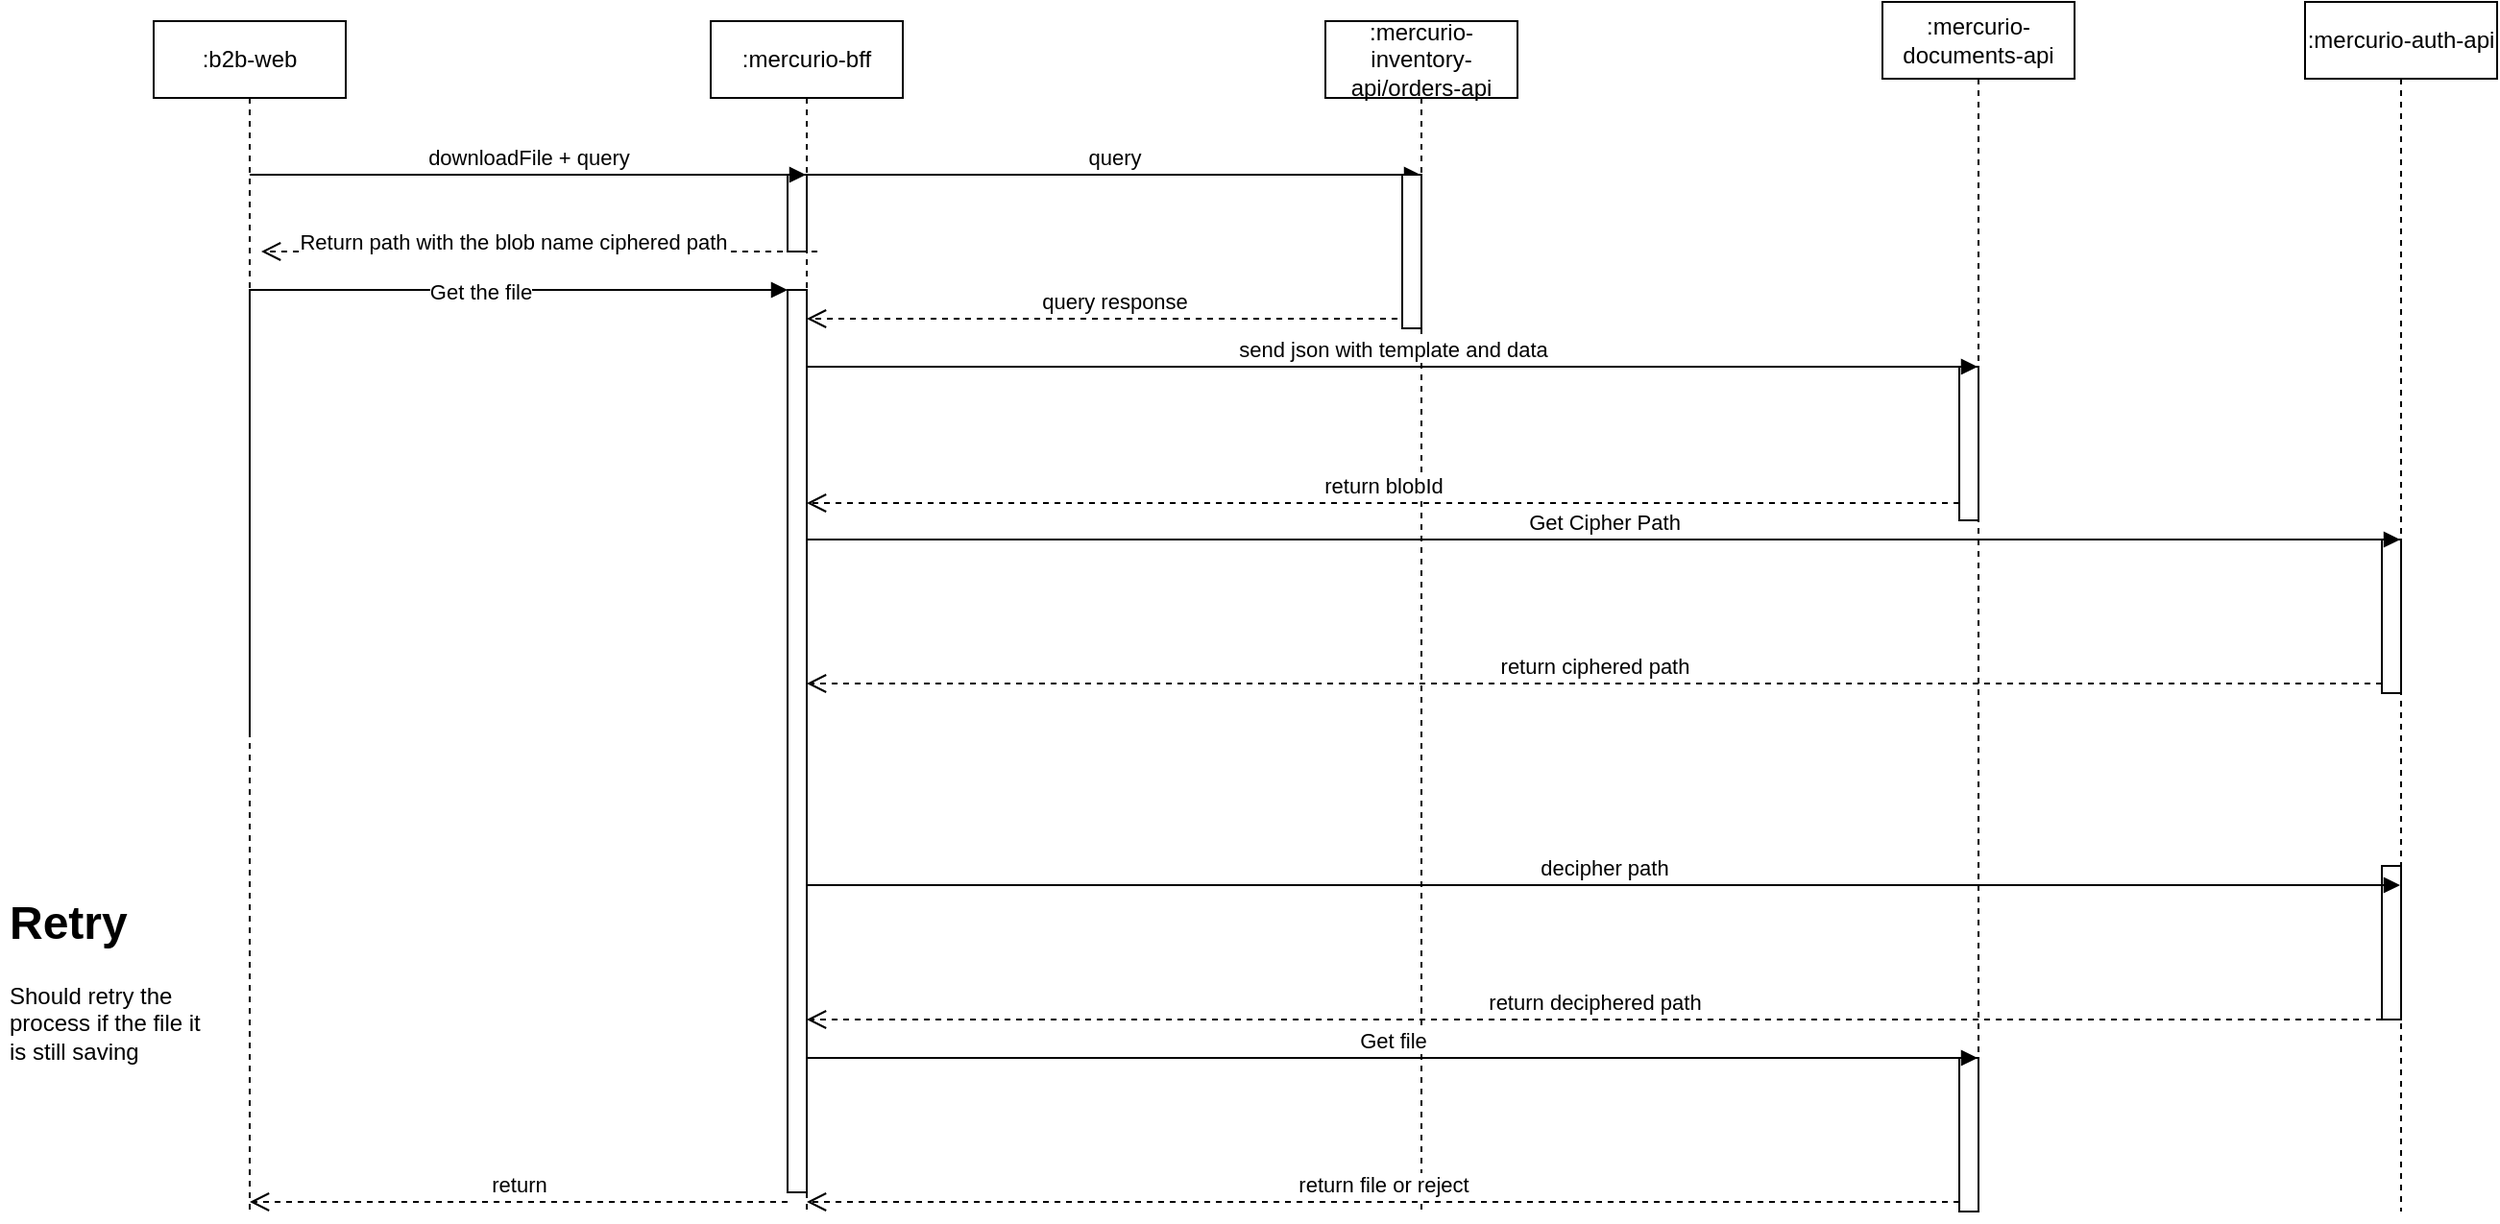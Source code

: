 <mxfile version="20.8.20" type="github">
  <diagram name="Page-1" id="mp1MPozDENrgUkg7iG8A">
    <mxGraphModel dx="1434" dy="746" grid="1" gridSize="10" guides="1" tooltips="1" connect="1" arrows="1" fold="1" page="1" pageScale="1" pageWidth="850" pageHeight="1100" math="0" shadow="0">
      <root>
        <mxCell id="0" />
        <mxCell id="1" parent="0" />
        <mxCell id="pS8DvrTMIpiN3o9yEQgk-1" value=":b2b-web" style="shape=umlLifeline;perimeter=lifelinePerimeter;whiteSpace=wrap;html=1;container=0;dropTarget=0;collapsible=0;recursiveResize=0;outlineConnect=0;portConstraint=eastwest;newEdgeStyle={&quot;edgeStyle&quot;:&quot;elbowEdgeStyle&quot;,&quot;elbow&quot;:&quot;vertical&quot;,&quot;curved&quot;:0,&quot;rounded&quot;:0};" vertex="1" parent="1">
          <mxGeometry x="80" y="140" width="100" height="620" as="geometry" />
        </mxCell>
        <mxCell id="pS8DvrTMIpiN3o9yEQgk-2" value=":mercurio-bff" style="shape=umlLifeline;perimeter=lifelinePerimeter;whiteSpace=wrap;html=1;container=0;dropTarget=0;collapsible=0;recursiveResize=0;outlineConnect=0;portConstraint=eastwest;newEdgeStyle={&quot;edgeStyle&quot;:&quot;elbowEdgeStyle&quot;,&quot;elbow&quot;:&quot;vertical&quot;,&quot;curved&quot;:0,&quot;rounded&quot;:0};" vertex="1" parent="1">
          <mxGeometry x="370" y="140" width="100" height="620" as="geometry" />
        </mxCell>
        <mxCell id="pS8DvrTMIpiN3o9yEQgk-5" value="" style="html=1;points=[];perimeter=orthogonalPerimeter;outlineConnect=0;targetShapes=umlLifeline;portConstraint=eastwest;newEdgeStyle={&quot;edgeStyle&quot;:&quot;elbowEdgeStyle&quot;,&quot;elbow&quot;:&quot;vertical&quot;,&quot;curved&quot;:0,&quot;rounded&quot;:0};" vertex="1" parent="pS8DvrTMIpiN3o9yEQgk-2">
          <mxGeometry x="40" y="80" width="10" height="40" as="geometry" />
        </mxCell>
        <mxCell id="pS8DvrTMIpiN3o9yEQgk-25" value="" style="html=1;points=[];perimeter=orthogonalPerimeter;outlineConnect=0;targetShapes=umlLifeline;portConstraint=eastwest;newEdgeStyle={&quot;edgeStyle&quot;:&quot;elbowEdgeStyle&quot;,&quot;elbow&quot;:&quot;vertical&quot;,&quot;curved&quot;:0,&quot;rounded&quot;:0};" vertex="1" parent="pS8DvrTMIpiN3o9yEQgk-2">
          <mxGeometry x="40" y="140" width="10" height="470" as="geometry" />
        </mxCell>
        <mxCell id="pS8DvrTMIpiN3o9yEQgk-3" value=":mercurio-auth-api" style="shape=umlLifeline;perimeter=lifelinePerimeter;whiteSpace=wrap;html=1;container=0;dropTarget=0;collapsible=0;recursiveResize=0;outlineConnect=0;portConstraint=eastwest;newEdgeStyle={&quot;edgeStyle&quot;:&quot;elbowEdgeStyle&quot;,&quot;elbow&quot;:&quot;vertical&quot;,&quot;curved&quot;:0,&quot;rounded&quot;:0};" vertex="1" parent="1">
          <mxGeometry x="1200" y="130" width="100" height="630" as="geometry" />
        </mxCell>
        <mxCell id="pS8DvrTMIpiN3o9yEQgk-21" value="" style="html=1;points=[];perimeter=orthogonalPerimeter;outlineConnect=0;targetShapes=umlLifeline;portConstraint=eastwest;newEdgeStyle={&quot;edgeStyle&quot;:&quot;elbowEdgeStyle&quot;,&quot;elbow&quot;:&quot;vertical&quot;,&quot;curved&quot;:0,&quot;rounded&quot;:0};" vertex="1" parent="pS8DvrTMIpiN3o9yEQgk-3">
          <mxGeometry x="40" y="280" width="10" height="80" as="geometry" />
        </mxCell>
        <mxCell id="pS8DvrTMIpiN3o9yEQgk-35" value="" style="html=1;points=[];perimeter=orthogonalPerimeter;outlineConnect=0;targetShapes=umlLifeline;portConstraint=eastwest;newEdgeStyle={&quot;edgeStyle&quot;:&quot;elbowEdgeStyle&quot;,&quot;elbow&quot;:&quot;vertical&quot;,&quot;curved&quot;:0,&quot;rounded&quot;:0};" vertex="1" parent="pS8DvrTMIpiN3o9yEQgk-3">
          <mxGeometry x="40" y="450" width="10" height="80" as="geometry" />
        </mxCell>
        <mxCell id="pS8DvrTMIpiN3o9yEQgk-4" value=":mercurio-documents-api" style="shape=umlLifeline;perimeter=lifelinePerimeter;whiteSpace=wrap;html=1;container=0;dropTarget=0;collapsible=0;recursiveResize=0;outlineConnect=0;portConstraint=eastwest;newEdgeStyle={&quot;edgeStyle&quot;:&quot;elbowEdgeStyle&quot;,&quot;elbow&quot;:&quot;vertical&quot;,&quot;curved&quot;:0,&quot;rounded&quot;:0};" vertex="1" parent="1">
          <mxGeometry x="980" y="130" width="100" height="630" as="geometry" />
        </mxCell>
        <mxCell id="pS8DvrTMIpiN3o9yEQgk-18" value="" style="html=1;points=[];perimeter=orthogonalPerimeter;outlineConnect=0;targetShapes=umlLifeline;portConstraint=eastwest;newEdgeStyle={&quot;edgeStyle&quot;:&quot;elbowEdgeStyle&quot;,&quot;elbow&quot;:&quot;vertical&quot;,&quot;curved&quot;:0,&quot;rounded&quot;:0};" vertex="1" parent="pS8DvrTMIpiN3o9yEQgk-4">
          <mxGeometry x="40" y="190" width="10" height="80" as="geometry" />
        </mxCell>
        <mxCell id="pS8DvrTMIpiN3o9yEQgk-39" value="" style="html=1;points=[];perimeter=orthogonalPerimeter;outlineConnect=0;targetShapes=umlLifeline;portConstraint=eastwest;newEdgeStyle={&quot;edgeStyle&quot;:&quot;elbowEdgeStyle&quot;,&quot;elbow&quot;:&quot;vertical&quot;,&quot;curved&quot;:0,&quot;rounded&quot;:0};" vertex="1" parent="pS8DvrTMIpiN3o9yEQgk-4">
          <mxGeometry x="40" y="550" width="10" height="80" as="geometry" />
        </mxCell>
        <mxCell id="pS8DvrTMIpiN3o9yEQgk-6" value="downloadFile + query" style="html=1;verticalAlign=bottom;endArrow=block;edgeStyle=elbowEdgeStyle;elbow=vertical;curved=0;rounded=0;" edge="1" target="pS8DvrTMIpiN3o9yEQgk-2" parent="1">
          <mxGeometry relative="1" as="geometry">
            <mxPoint x="130" y="220" as="sourcePoint" />
          </mxGeometry>
        </mxCell>
        <mxCell id="pS8DvrTMIpiN3o9yEQgk-7" value="" style="html=1;verticalAlign=bottom;endArrow=open;dashed=1;endSize=8;edgeStyle=elbowEdgeStyle;elbow=vertical;curved=0;rounded=0;" edge="1" parent="1">
          <mxGeometry relative="1" as="geometry">
            <mxPoint x="136" y="260" as="targetPoint" />
            <mxPoint x="425.5" y="260" as="sourcePoint" />
            <Array as="points">
              <mxPoint x="176" y="260" />
              <mxPoint x="226" y="260" />
              <mxPoint x="346" y="260" />
              <mxPoint x="426" y="165" />
            </Array>
          </mxGeometry>
        </mxCell>
        <mxCell id="pS8DvrTMIpiN3o9yEQgk-24" value="Return path with the blob name ciphered path" style="edgeLabel;html=1;align=center;verticalAlign=middle;resizable=0;points=[];" vertex="1" connectable="0" parent="pS8DvrTMIpiN3o9yEQgk-7">
          <mxGeometry x="0.178" relative="1" as="geometry">
            <mxPoint x="12" y="-5" as="offset" />
          </mxGeometry>
        </mxCell>
        <mxCell id="pS8DvrTMIpiN3o9yEQgk-9" value="query" style="html=1;verticalAlign=bottom;endArrow=block;edgeStyle=elbowEdgeStyle;elbow=vertical;curved=0;rounded=0;" edge="1" target="pS8DvrTMIpiN3o9yEQgk-11" parent="1">
          <mxGeometry relative="1" as="geometry">
            <mxPoint x="420" y="220" as="sourcePoint" />
            <mxPoint x="730" y="230" as="targetPoint" />
          </mxGeometry>
        </mxCell>
        <mxCell id="pS8DvrTMIpiN3o9yEQgk-10" value="query response" style="html=1;verticalAlign=bottom;endArrow=open;dashed=1;endSize=8;edgeStyle=elbowEdgeStyle;elbow=vertical;curved=0;rounded=0;startArrow=none;" edge="1" source="pS8DvrTMIpiN3o9yEQgk-11" parent="1">
          <mxGeometry relative="1" as="geometry">
            <mxPoint x="420" y="295" as="targetPoint" />
            <mxPoint x="700" y="295" as="sourcePoint" />
          </mxGeometry>
        </mxCell>
        <mxCell id="pS8DvrTMIpiN3o9yEQgk-11" value=":mercurio-inventory-api/orders-api" style="shape=umlLifeline;perimeter=lifelinePerimeter;whiteSpace=wrap;html=1;container=0;dropTarget=0;collapsible=0;recursiveResize=0;outlineConnect=0;portConstraint=eastwest;newEdgeStyle={&quot;edgeStyle&quot;:&quot;elbowEdgeStyle&quot;,&quot;elbow&quot;:&quot;vertical&quot;,&quot;curved&quot;:0,&quot;rounded&quot;:0};" vertex="1" parent="1">
          <mxGeometry x="690" y="140" width="100" height="620" as="geometry" />
        </mxCell>
        <mxCell id="pS8DvrTMIpiN3o9yEQgk-8" value="" style="html=1;points=[];perimeter=orthogonalPerimeter;outlineConnect=0;targetShapes=umlLifeline;portConstraint=eastwest;newEdgeStyle={&quot;edgeStyle&quot;:&quot;elbowEdgeStyle&quot;,&quot;elbow&quot;:&quot;vertical&quot;,&quot;curved&quot;:0,&quot;rounded&quot;:0};" vertex="1" parent="pS8DvrTMIpiN3o9yEQgk-11">
          <mxGeometry x="40" y="80" width="10" height="80" as="geometry" />
        </mxCell>
        <mxCell id="pS8DvrTMIpiN3o9yEQgk-19" value="send json with template and data" style="html=1;verticalAlign=bottom;endArrow=block;edgeStyle=elbowEdgeStyle;elbow=vertical;curved=0;rounded=0;" edge="1" target="pS8DvrTMIpiN3o9yEQgk-4" parent="1">
          <mxGeometry relative="1" as="geometry">
            <mxPoint x="420" y="320" as="sourcePoint" />
          </mxGeometry>
        </mxCell>
        <mxCell id="pS8DvrTMIpiN3o9yEQgk-20" value="return blobId" style="html=1;verticalAlign=bottom;endArrow=open;dashed=1;endSize=8;edgeStyle=elbowEdgeStyle;elbow=vertical;curved=0;rounded=0;" edge="1" parent="1">
          <mxGeometry relative="1" as="geometry">
            <mxPoint x="420" y="391" as="targetPoint" />
            <mxPoint x="1020" y="391" as="sourcePoint" />
          </mxGeometry>
        </mxCell>
        <mxCell id="pS8DvrTMIpiN3o9yEQgk-22" value="Get Cipher Path" style="html=1;verticalAlign=bottom;endArrow=block;edgeStyle=elbowEdgeStyle;elbow=vertical;curved=0;rounded=0;" edge="1" target="pS8DvrTMIpiN3o9yEQgk-3" parent="1">
          <mxGeometry relative="1" as="geometry">
            <mxPoint x="420" y="410" as="sourcePoint" />
          </mxGeometry>
        </mxCell>
        <mxCell id="pS8DvrTMIpiN3o9yEQgk-23" value="return ciphered path" style="html=1;verticalAlign=bottom;endArrow=open;dashed=1;endSize=8;edgeStyle=elbowEdgeStyle;elbow=vertical;curved=0;rounded=0;" edge="1" source="pS8DvrTMIpiN3o9yEQgk-21" parent="1">
          <mxGeometry relative="1" as="geometry">
            <mxPoint x="420" y="485" as="targetPoint" />
          </mxGeometry>
        </mxCell>
        <mxCell id="pS8DvrTMIpiN3o9yEQgk-26" value="Get the file" style="html=1;verticalAlign=bottom;endArrow=block;edgeStyle=elbowEdgeStyle;elbow=vertical;curved=0;rounded=0;" edge="1" target="pS8DvrTMIpiN3o9yEQgk-25" parent="1">
          <mxGeometry x="0.372" y="-10" relative="1" as="geometry">
            <mxPoint x="130" y="510" as="sourcePoint" />
            <Array as="points">
              <mxPoint x="340" y="280" />
            </Array>
            <mxPoint as="offset" />
          </mxGeometry>
        </mxCell>
        <mxCell id="pS8DvrTMIpiN3o9yEQgk-27" value="return" style="html=1;verticalAlign=bottom;endArrow=open;dashed=1;endSize=8;edgeStyle=elbowEdgeStyle;elbow=vertical;curved=0;rounded=0;" edge="1" parent="1">
          <mxGeometry relative="1" as="geometry">
            <mxPoint x="130" y="755" as="targetPoint" />
            <mxPoint x="410" y="755" as="sourcePoint" />
          </mxGeometry>
        </mxCell>
        <mxCell id="pS8DvrTMIpiN3o9yEQgk-36" value="decipher path" style="html=1;verticalAlign=bottom;endArrow=block;edgeStyle=elbowEdgeStyle;elbow=vertical;curved=0;rounded=0;" edge="1" target="pS8DvrTMIpiN3o9yEQgk-3" parent="1">
          <mxGeometry relative="1" as="geometry">
            <mxPoint x="420" y="590" as="sourcePoint" />
          </mxGeometry>
        </mxCell>
        <mxCell id="pS8DvrTMIpiN3o9yEQgk-37" value="return deciphered path" style="html=1;verticalAlign=bottom;endArrow=open;dashed=1;endSize=8;edgeStyle=elbowEdgeStyle;elbow=vertical;curved=0;rounded=0;" edge="1" source="pS8DvrTMIpiN3o9yEQgk-35" parent="1" target="pS8DvrTMIpiN3o9yEQgk-2">
          <mxGeometry relative="1" as="geometry">
            <mxPoint x="420" y="665" as="targetPoint" />
            <Array as="points">
              <mxPoint x="890" y="660" />
            </Array>
          </mxGeometry>
        </mxCell>
        <mxCell id="pS8DvrTMIpiN3o9yEQgk-40" value="Get file" style="html=1;verticalAlign=bottom;endArrow=block;edgeStyle=elbowEdgeStyle;elbow=vertical;curved=0;rounded=0;" edge="1" target="pS8DvrTMIpiN3o9yEQgk-4" parent="1">
          <mxGeometry relative="1" as="geometry">
            <mxPoint x="420" y="680" as="sourcePoint" />
          </mxGeometry>
        </mxCell>
        <mxCell id="pS8DvrTMIpiN3o9yEQgk-41" value="return file or reject" style="html=1;verticalAlign=bottom;endArrow=open;dashed=1;endSize=8;edgeStyle=elbowEdgeStyle;elbow=vertical;curved=0;rounded=0;" edge="1" source="pS8DvrTMIpiN3o9yEQgk-39" parent="1">
          <mxGeometry relative="1" as="geometry">
            <mxPoint x="420" y="755" as="targetPoint" />
          </mxGeometry>
        </mxCell>
        <mxCell id="pS8DvrTMIpiN3o9yEQgk-45" value="&lt;h1&gt;Retry&lt;/h1&gt;&lt;p&gt;Should retry the process if the file it is still saving&lt;/p&gt;" style="text;html=1;strokeColor=none;fillColor=none;spacing=5;spacingTop=-20;whiteSpace=wrap;overflow=hidden;rounded=0;" vertex="1" parent="1">
          <mxGeometry y="590" width="110" height="120" as="geometry" />
        </mxCell>
      </root>
    </mxGraphModel>
  </diagram>
</mxfile>
